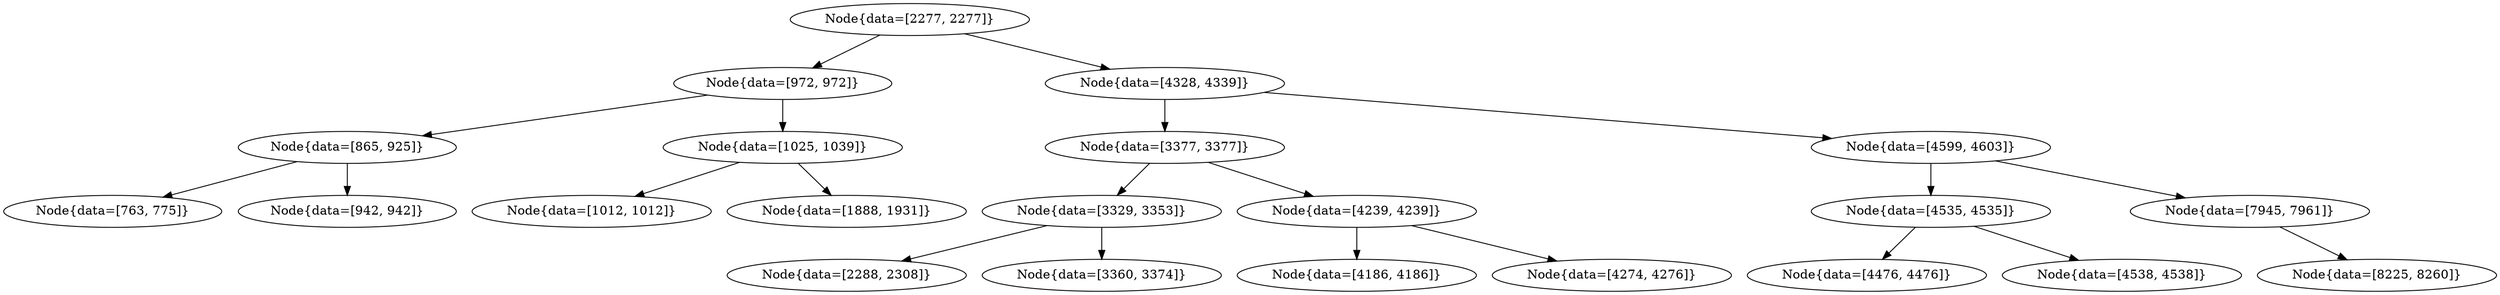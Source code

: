 digraph G{
688765231 [label="Node{data=[2277, 2277]}"]
688765231 -> 1728916411
1728916411 [label="Node{data=[972, 972]}"]
1728916411 -> 1866672043
1866672043 [label="Node{data=[865, 925]}"]
1866672043 -> 552783100
552783100 [label="Node{data=[763, 775]}"]
1866672043 -> 1685249292
1685249292 [label="Node{data=[942, 942]}"]
1728916411 -> 1781293770
1781293770 [label="Node{data=[1025, 1039]}"]
1781293770 -> 472153691
472153691 [label="Node{data=[1012, 1012]}"]
1781293770 -> 713544719
713544719 [label="Node{data=[1888, 1931]}"]
688765231 -> 1483728622
1483728622 [label="Node{data=[4328, 4339]}"]
1483728622 -> 1373435163
1373435163 [label="Node{data=[3377, 3377]}"]
1373435163 -> 1857392605
1857392605 [label="Node{data=[3329, 3353]}"]
1857392605 -> 2047220136
2047220136 [label="Node{data=[2288, 2308]}"]
1857392605 -> 1576654992
1576654992 [label="Node{data=[3360, 3374]}"]
1373435163 -> 1799068185
1799068185 [label="Node{data=[4239, 4239]}"]
1799068185 -> 699546564
699546564 [label="Node{data=[4186, 4186]}"]
1799068185 -> 1664330755
1664330755 [label="Node{data=[4274, 4276]}"]
1483728622 -> 1880999341
1880999341 [label="Node{data=[4599, 4603]}"]
1880999341 -> 1195471589
1195471589 [label="Node{data=[4535, 4535]}"]
1195471589 -> 2140478930
2140478930 [label="Node{data=[4476, 4476]}"]
1195471589 -> 20510103
20510103 [label="Node{data=[4538, 4538]}"]
1880999341 -> 529954992
529954992 [label="Node{data=[7945, 7961]}"]
529954992 -> 1401747453
1401747453 [label="Node{data=[8225, 8260]}"]
}